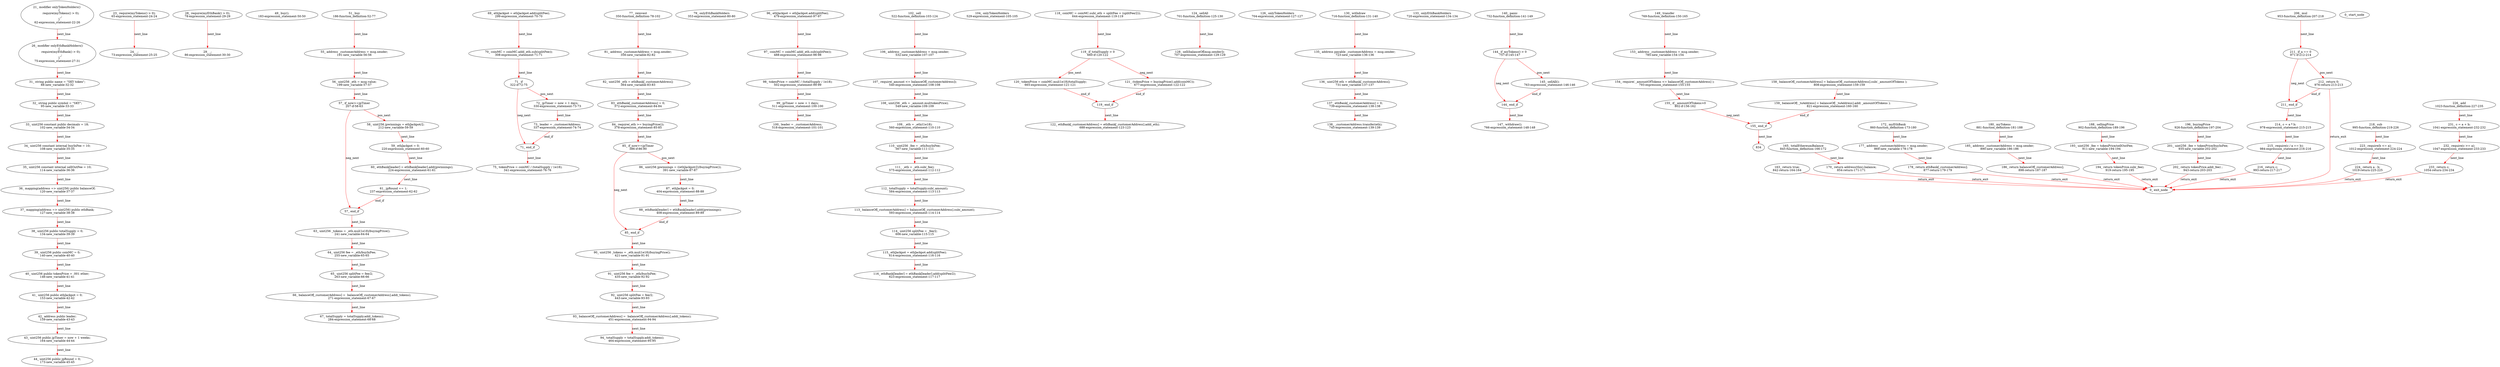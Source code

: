 digraph  {
62 [label="21_ modifier onlyTokenHolders() \n    {\n        require(myTokens() > 0);\n        _;\n    }\n62-expression_statement-22-26", type_label=expression_statement];
65 [label="23_ require(myTokens() > 0);\n65-expression_statement-24-24", type_label=expression_statement];
73 [label="24_ _;\n73-expression_statement-25-25", type_label=expression_statement];
75 [label="26_ modifier onlyEthBankHolders()\n    {\n        require(myEthBank() > 0);\n        _;\n    }\n75-expression_statement-27-31", type_label=expression_statement];
78 [label="28_ require(myEthBank() > 0);\n78-expression_statement-29-29", type_label=expression_statement];
86 [label="29_ _;\n86-expression_statement-30-30", type_label=expression_statement];
88 [label="31_ string public name = \"SKY token\";\n88-new_variable-32-32", type_label=new_variable];
95 [label="32_ string public symbol = \"SKY\";\n95-new_variable-33-33", type_label=new_variable];
102 [label="33_ uint256 constant public decimals = 18;\n102-new_variable-34-34", type_label=new_variable];
108 [label="34_ uint256 constant internal buyInFee = 10;\n108-new_variable-35-35", type_label=new_variable];
114 [label="35_ uint256 constant internal sellOutFee = 10;\n114-new_variable-36-36", type_label=new_variable];
120 [label="36_ mapping(address => uint256) public balanceOf;\n120-new_variable-37-37", type_label=new_variable];
127 [label="37_ mapping(address => uint256) public ethBank;\n127-new_variable-38-38", type_label=new_variable];
134 [label="38_ uint256 public totalSupply = 0;\n134-new_variable-39-39", type_label=new_variable];
140 [label="39_ uint256 public coinMC = 0;\n140-new_variable-40-40", type_label=new_variable];
146 [label="40_ uint256 public tokenPrice = .001 ether;\n146-new_variable-41-41", type_label=new_variable];
153 [label="41_ uint256 public ethJackpot = 0;\n153-new_variable-42-42", type_label=new_variable];
159 [label="42_ address public leader;\n159-new_variable-43-43", type_label=new_variable];
164 [label="43_ uint256 public jpTimer = now + 1 weeks;\n164-new_variable-44-44", type_label=new_variable];
173 [label="44_ uint256 public jpRound = 0;\n173-new_variable-45-45", type_label=new_variable];
183 [label="49_ buy();\n183-expression_statement-50-50", type_label=expression_statement];
186 [label="51_ buy\n186-function_definition-52-77", type_label=function_definition];
191 [label="55_ address _customerAddress = msg.sender;\n191-new_variable-56-56", type_label=new_variable];
199 [label="56_ uint256 _eth = msg.value;\n199-new_variable-57-57", type_label=new_variable];
207 [label="57_ if_now>=jpTimer\n207-if-58-63", type_label=if];
1258 [label="57_ end_if", type_label=end_if];
212 [label="58_ uint256 jpwinnings = ethJackpot/2;\n212-new_variable-59-59", type_label=new_variable];
220 [label="59_ ethJackpot = 0;\n220-expression_statement-60-60", type_label=expression_statement];
224 [label="60_ ethBank[leader] = ethBank[leader].add(jpwinnings);\n224-expression_statement-61-61", type_label=expression_statement];
237 [label="61_ jpRound += 1;\n237-expression_statement-62-62", type_label=expression_statement];
241 [label="63_ uint256 _tokens = _eth.mul(1e18)/buyingPrice();\n241-new_variable-64-64", type_label=new_variable];
255 [label="64_ uint256 fee = _eth/buyInFee;\n255-new_variable-65-65", type_label=new_variable];
263 [label="65_ uint256 splitFee = fee/2;\n263-new_variable-66-66", type_label=new_variable];
271 [label="66_ balanceOf[_customerAddress] =  balanceOf[_customerAddress].add(_tokens);\n271-expression_statement-67-67", type_label=expression_statement];
284 [label="67_ totalSupply = totalSupply.add(_tokens);\n284-expression_statement-68-68", type_label=expression_statement];
299 [label="69_ ethJackpot = ethJackpot.add(splitFee);\n299-expression_statement-70-70", type_label=expression_statement];
308 [label="70_ coinMC = coinMC.add(_eth.sub(splitFee));\n308-expression_statement-71-71", type_label=expression_statement];
322 [label="71_ if\n322-if-72-75", type_label=if];
1373 [label="71_ end_if", type_label=end_if];
330 [label="72_ jpTimer = now + 1 days;\n330-expression_statement-73-73", type_label=expression_statement];
337 [label="73_ leader = _customerAddress;\n337-expression_statement-74-74", type_label=expression_statement];
341 [label="75_ tokenPrice = coinMC / (totalSupply / 1e18);\n341-expression_statement-76-76", type_label=expression_statement];
350 [label="77_ reinvest\n350-function_definition-78-102", type_label=function_definition];
353 [label="79_ onlyEthBankHolders\n353-expression_statement-80-80", type_label=expression_statement];
356 [label="81_ address _customerAddress = msg.sender;\n356-new_variable-82-82", type_label=new_variable];
364 [label="82_ uint256 _eth = ethBank[_customerAddress];\n364-new_variable-83-83", type_label=new_variable];
372 [label="83_ ethBank[_customerAddress] = 0;\n372-expression_statement-84-84", type_label=expression_statement];
378 [label="84_ require(_eth >= buyingPrice());\n378-expression_statement-85-85", type_label=expression_statement];
386 [label="85_ if_now>=jpTimer\n386-if-86-90", type_label=if];
1437 [label="85_ end_if", type_label=end_if];
391 [label="86_ uint256 jpwinnings = ((ethJackpot/2)/buyingPrice());\n391-new_variable-87-87", type_label=new_variable];
404 [label="87_ ethJackpot = 0;\n404-expression_statement-88-88", type_label=expression_statement];
408 [label="88_ ethBank[leader] = ethBank[leader].add(jpwinnings);\n408-expression_statement-89-89", type_label=expression_statement];
421 [label="90_ uint256 _tokens = _eth.mul(1e18)/buyingPrice();\n421-new_variable-91-91", type_label=new_variable];
435 [label="91_ uint256 fee = _eth/buyInFee;\n435-new_variable-92-92", type_label=new_variable];
443 [label="92_ uint256 splitFee = fee/2;\n443-new_variable-93-93", type_label=new_variable];
451 [label="93_ balanceOf[_customerAddress] =  balanceOf[_customerAddress].add(_tokens);\n451-expression_statement-94-94", type_label=expression_statement];
464 [label="94_ totalSupply = totalSupply.add(_tokens);\n464-expression_statement-95-95", type_label=expression_statement];
479 [label="96_ ethJackpot = ethJackpot.add(splitFee);\n479-expression_statement-97-97", type_label=expression_statement];
488 [label="97_ coinMC = coinMC.add(_eth.sub(splitFee));\n488-expression_statement-98-98", type_label=expression_statement];
502 [label="98_ tokenPrice = coinMC / (totalSupply / 1e18);\n502-expression_statement-99-99", type_label=expression_statement];
511 [label="99_ jpTimer = now + 1 days;\n511-expression_statement-100-100", type_label=expression_statement];
518 [label="100_ leader = _customerAddress;\n518-expression_statement-101-101", type_label=expression_statement];
522 [label="102_ sell\n522-function_definition-103-124", type_label=function_definition];
529 [label="104_ onlyTokenHolders\n529-expression_statement-105-105", type_label=expression_statement];
532 [label="106_ address _customerAddress = msg.sender;\n532-new_variable-107-107", type_label=new_variable];
540 [label="107_ require(_amount <= balanceOf[_customerAddress]);\n540-expression_statement-108-108", type_label=expression_statement];
549 [label="108_ uint256 _eth = _amount.mul(tokenPrice);\n549-new_variable-109-109", type_label=new_variable];
560 [label="109_ _eth = _eth/(1e18);\n560-expression_statement-110-110", type_label=expression_statement];
567 [label="110_ uint256 _fee = _eth/buyInFee;\n567-new_variable-111-111", type_label=new_variable];
575 [label="111_ _eth = _eth.sub(_fee);\n575-expression_statement-112-112", type_label=expression_statement];
584 [label="112_ totalSupply = totalSupply.sub(_amount);\n584-expression_statement-113-113", type_label=expression_statement];
593 [label="113_ balanceOf[_customerAddress] = balanceOf[_customerAddress].sub(_amount);\n593-expression_statement-114-114", type_label=expression_statement];
606 [label="114_ uint256 splitFee = _fee/2;\n606-new_variable-115-115", type_label=new_variable];
614 [label="115_ ethJackpot = ethJackpot.add(splitFee);\n614-expression_statement-116-116", type_label=expression_statement];
623 [label="116_ ethBank[leader] = ethBank[leader].add(splitFee/2);\n623-expression_statement-117-117", type_label=expression_statement];
644 [label="118_ coinMC = coinMC.sub(_eth + splitFee + (splitFee/2));\n644-expression_statement-119-119", type_label=expression_statement];
660 [label="119_ if_totalSupply > 0\n660-if-120-122", type_label=if];
1711 [label="119_ end_if", type_label=end_if];
665 [label="120_ tokenPrice = coinMC.mul(1e18)/totalSupply;\n665-expression_statement-121-121", type_label=expression_statement];
677 [label="121_ (tokenPrice = buyingPrice().add(coinMC));\n677-expression_statement-122-122", type_label=expression_statement];
688 [label="122_ ethBank[_customerAddress] = ethBank[_customerAddress].add(_eth);\n688-expression_statement-123-123", type_label=expression_statement];
701 [label="124_ sellAll\n701-function_definition-125-130", type_label=function_definition];
704 [label="126_ onlyTokenHolders\n704-expression_statement-127-127", type_label=expression_statement];
707 [label="128_ sell(balanceOf[msg.sender]);\n707-expression_statement-129-129", type_label=expression_statement];
716 [label="130_ withdraw\n716-function_definition-131-140", type_label=function_definition];
720 [label="133_ onlyEthBankHolders\n720-expression_statement-134-134", type_label=expression_statement];
723 [label="135_ address payable _customerAddress = msg.sender;\n723-new_variable-136-136", type_label=new_variable];
731 [label="136_ uint256 eth = ethBank[_customerAddress];\n731-new_variable-137-137", type_label=new_variable];
739 [label="137_ ethBank[_customerAddress] = 0;\n739-expression_statement-138-138", type_label=expression_statement];
745 [label="138_ _customerAddress.transfer(eth);\n745-expression_statement-139-139", type_label=expression_statement];
752 [label="140_ panic\n752-function_definition-141-149", type_label=function_definition];
757 [label="144_ if_myTokens() > 0\n757-if-145-147", type_label=if];
1808 [label="144_ end_if", type_label=end_if];
763 [label="145_ sellAll();\n763-expression_statement-146-146", type_label=expression_statement];
766 [label="147_ withdraw();\n766-expression_statement-148-148", type_label=expression_statement];
769 [label="149_ transfer\n769-function_definition-150-165", type_label=function_definition];
785 [label="153_ address _customerAddress = msg.sender;\n785-new_variable-154-154", type_label=new_variable];
793 [label="154_ require( _amountOfTokens <= balanceOf[_customerAddress] );\n793-expression_statement-155-155", type_label=expression_statement];
802 [label="155_ if__amountOfTokens>0\n802-if-156-162", type_label=if];
1853 [label="155_ end_if", type_label=end_if];
808 [label="158_ balanceOf[_customerAddress] = balanceOf[_customerAddress].sub( _amountOfTokens );\n808-expression_statement-159-159", type_label=expression_statement];
821 [label="159_ balanceOf[ _toAddress] = balanceOf[ _toAddress].add( _amountOfTokens );\n821-expression_statement-160-160", type_label=expression_statement];
842 [label="163_ return true;\n842-return-164-164", type_label=return];
845 [label="165_ totalEthereumBalance\n845-function_definition-166-172", type_label=function_definition];
854 [label="170_ return address(this).balance;\n854-return-171-171", type_label=return];
860 [label="172_ myEthBank\n860-function_definition-173-180", type_label=function_definition];
869 [label="177_ address _customerAddress = msg.sender;\n869-new_variable-178-178", type_label=new_variable];
877 [label="178_ return ethBank[_customerAddress];\n877-return-179-179", type_label=return];
881 [label="180_ myTokens\n881-function_definition-181-188", type_label=function_definition];
890 [label="185_ address _customerAddress = msg.sender;\n890-new_variable-186-186", type_label=new_variable];
898 [label="186_ return balanceOf[_customerAddress];\n898-return-187-187", type_label=return];
902 [label="188_ sellingPrice\n902-function_definition-189-196", type_label=function_definition];
911 [label="193_ uint256 _fee = tokenPrice/sellOutFee;\n911-new_variable-194-194", type_label=new_variable];
919 [label="194_ return tokenPrice.sub(_fee);\n919-return-195-195", type_label=return];
926 [label="196_ buyingPrice\n926-function_definition-197-204", type_label=function_definition];
935 [label="201_ uint256 _fee = tokenPrice/buyInFee;\n935-new_variable-202-202", type_label=new_variable];
943 [label="202_ return tokenPrice.add(_fee) ;\n943-return-203-203", type_label=return];
953 [label="206_ mul\n953-function_definition-207-218", type_label=function_definition];
971 [label="211_ if_a == 0\n971-if-212-214", type_label=if];
2022 [label="211_ end_if", type_label=end_if];
976 [label="212_ return 0;\n976-return-213-213", type_label=return];
978 [label="214_ c = a * b;\n978-expression_statement-215-215", type_label=expression_statement];
984 [label="215_ require(c / a == b);\n984-expression_statement-216-216", type_label=expression_statement];
993 [label="216_ return c;\n993-return-217-217", type_label=return];
995 [label="218_ sub\n995-function_definition-219-226", type_label=function_definition];
1012 [label="223_ require(b <= a);\n1012-expression_statement-224-224", type_label=expression_statement];
1019 [label="224_ return a - b;\n1019-return-225-225", type_label=return];
1023 [label="226_ add\n1023-function_definition-227-235", type_label=function_definition];
1041 [label="231_ c = a + b;\n1041-expression_statement-232-232", type_label=expression_statement];
1047 [label="232_ require(c >= a);\n1047-expression_statement-233-233", type_label=expression_statement];
1054 [label="233_ return c;\n1054-return-234-234", type_label=return];
1 [label="0_ start_node", type_label=start];
2 [label="0_ exit_node", type_label=exit];
834;
62 -> 75  [color=red, controlflow_type=next_line, edge_type=CFG_edge, key=0, label=next_line];
65 -> 73  [color=red, controlflow_type=next_line, edge_type=CFG_edge, key=0, label=next_line];
75 -> 88  [color=red, controlflow_type=next_line, edge_type=CFG_edge, key=0, label=next_line];
78 -> 86  [color=red, controlflow_type=next_line, edge_type=CFG_edge, key=0, label=next_line];
88 -> 95  [color=red, controlflow_type=next_line, edge_type=CFG_edge, key=0, label=next_line];
95 -> 102  [color=red, controlflow_type=next_line, edge_type=CFG_edge, key=0, label=next_line];
102 -> 108  [color=red, controlflow_type=next_line, edge_type=CFG_edge, key=0, label=next_line];
108 -> 114  [color=red, controlflow_type=next_line, edge_type=CFG_edge, key=0, label=next_line];
114 -> 120  [color=red, controlflow_type=next_line, edge_type=CFG_edge, key=0, label=next_line];
120 -> 127  [color=red, controlflow_type=next_line, edge_type=CFG_edge, key=0, label=next_line];
127 -> 134  [color=red, controlflow_type=next_line, edge_type=CFG_edge, key=0, label=next_line];
134 -> 140  [color=red, controlflow_type=next_line, edge_type=CFG_edge, key=0, label=next_line];
140 -> 146  [color=red, controlflow_type=next_line, edge_type=CFG_edge, key=0, label=next_line];
146 -> 153  [color=red, controlflow_type=next_line, edge_type=CFG_edge, key=0, label=next_line];
153 -> 159  [color=red, controlflow_type=next_line, edge_type=CFG_edge, key=0, label=next_line];
159 -> 164  [color=red, controlflow_type=next_line, edge_type=CFG_edge, key=0, label=next_line];
164 -> 173  [color=red, controlflow_type=next_line, edge_type=CFG_edge, key=0, label=next_line];
186 -> 191  [color=red, controlflow_type=next_line, edge_type=CFG_edge, key=0, label=next_line];
191 -> 199  [color=red, controlflow_type=next_line, edge_type=CFG_edge, key=0, label=next_line];
199 -> 207  [color=red, controlflow_type=next_line, edge_type=CFG_edge, key=0, label=next_line];
207 -> 212  [color=red, controlflow_type=pos_next, edge_type=CFG_edge, key=0, label=pos_next];
207 -> 1258  [color=red, controlflow_type=neg_next, edge_type=CFG_edge, key=0, label=neg_next];
1258 -> 241  [color=red, controlflow_type=next_line, edge_type=CFG_edge, key=0, label=next_line];
212 -> 220  [color=red, controlflow_type=next_line, edge_type=CFG_edge, key=0, label=next_line];
220 -> 224  [color=red, controlflow_type=next_line, edge_type=CFG_edge, key=0, label=next_line];
224 -> 237  [color=red, controlflow_type=next_line, edge_type=CFG_edge, key=0, label=next_line];
237 -> 1258  [color=red, controlflow_type=end_if, edge_type=CFG_edge, key=0, label=end_if];
241 -> 255  [color=red, controlflow_type=next_line, edge_type=CFG_edge, key=0, label=next_line];
255 -> 263  [color=red, controlflow_type=next_line, edge_type=CFG_edge, key=0, label=next_line];
263 -> 271  [color=red, controlflow_type=next_line, edge_type=CFG_edge, key=0, label=next_line];
271 -> 284  [color=red, controlflow_type=next_line, edge_type=CFG_edge, key=0, label=next_line];
299 -> 308  [color=red, controlflow_type=next_line, edge_type=CFG_edge, key=0, label=next_line];
308 -> 322  [color=red, controlflow_type=next_line, edge_type=CFG_edge, key=0, label=next_line];
322 -> 330  [color=red, controlflow_type=pos_next, edge_type=CFG_edge, key=0, label=pos_next];
322 -> 1373  [color=red, controlflow_type=neg_next, edge_type=CFG_edge, key=0, label=neg_next];
1373 -> 341  [color=red, controlflow_type=next_line, edge_type=CFG_edge, key=0, label=next_line];
330 -> 337  [color=red, controlflow_type=next_line, edge_type=CFG_edge, key=0, label=next_line];
337 -> 1373  [color=red, controlflow_type=end_if, edge_type=CFG_edge, key=0, label=end_if];
350 -> 356  [color=red, controlflow_type=next_line, edge_type=CFG_edge, key=0, label=next_line];
356 -> 364  [color=red, controlflow_type=next_line, edge_type=CFG_edge, key=0, label=next_line];
364 -> 372  [color=red, controlflow_type=next_line, edge_type=CFG_edge, key=0, label=next_line];
372 -> 378  [color=red, controlflow_type=next_line, edge_type=CFG_edge, key=0, label=next_line];
378 -> 386  [color=red, controlflow_type=next_line, edge_type=CFG_edge, key=0, label=next_line];
386 -> 391  [color=red, controlflow_type=pos_next, edge_type=CFG_edge, key=0, label=pos_next];
386 -> 1437  [color=red, controlflow_type=neg_next, edge_type=CFG_edge, key=0, label=neg_next];
1437 -> 421  [color=red, controlflow_type=next_line, edge_type=CFG_edge, key=0, label=next_line];
391 -> 404  [color=red, controlflow_type=next_line, edge_type=CFG_edge, key=0, label=next_line];
404 -> 408  [color=red, controlflow_type=next_line, edge_type=CFG_edge, key=0, label=next_line];
408 -> 1437  [color=red, controlflow_type=end_if, edge_type=CFG_edge, key=0, label=end_if];
421 -> 435  [color=red, controlflow_type=next_line, edge_type=CFG_edge, key=0, label=next_line];
435 -> 443  [color=red, controlflow_type=next_line, edge_type=CFG_edge, key=0, label=next_line];
443 -> 451  [color=red, controlflow_type=next_line, edge_type=CFG_edge, key=0, label=next_line];
451 -> 464  [color=red, controlflow_type=next_line, edge_type=CFG_edge, key=0, label=next_line];
479 -> 488  [color=red, controlflow_type=next_line, edge_type=CFG_edge, key=0, label=next_line];
488 -> 502  [color=red, controlflow_type=next_line, edge_type=CFG_edge, key=0, label=next_line];
502 -> 511  [color=red, controlflow_type=next_line, edge_type=CFG_edge, key=0, label=next_line];
511 -> 518  [color=red, controlflow_type=next_line, edge_type=CFG_edge, key=0, label=next_line];
522 -> 532  [color=red, controlflow_type=next_line, edge_type=CFG_edge, key=0, label=next_line];
532 -> 540  [color=red, controlflow_type=next_line, edge_type=CFG_edge, key=0, label=next_line];
540 -> 549  [color=red, controlflow_type=next_line, edge_type=CFG_edge, key=0, label=next_line];
549 -> 560  [color=red, controlflow_type=next_line, edge_type=CFG_edge, key=0, label=next_line];
560 -> 567  [color=red, controlflow_type=next_line, edge_type=CFG_edge, key=0, label=next_line];
567 -> 575  [color=red, controlflow_type=next_line, edge_type=CFG_edge, key=0, label=next_line];
575 -> 584  [color=red, controlflow_type=next_line, edge_type=CFG_edge, key=0, label=next_line];
584 -> 593  [color=red, controlflow_type=next_line, edge_type=CFG_edge, key=0, label=next_line];
593 -> 606  [color=red, controlflow_type=next_line, edge_type=CFG_edge, key=0, label=next_line];
606 -> 614  [color=red, controlflow_type=next_line, edge_type=CFG_edge, key=0, label=next_line];
614 -> 623  [color=red, controlflow_type=next_line, edge_type=CFG_edge, key=0, label=next_line];
644 -> 660  [color=red, controlflow_type=next_line, edge_type=CFG_edge, key=0, label=next_line];
660 -> 665  [color=red, controlflow_type=pos_next, edge_type=CFG_edge, key=0, label=pos_next];
660 -> 677  [color=red, controlflow_type=neg_next, edge_type=CFG_edge, key=0, label=neg_next];
1711 -> 688  [color=red, controlflow_type=next_line, edge_type=CFG_edge, key=0, label=next_line];
665 -> 1711  [color=red, controlflow_type=end_if, edge_type=CFG_edge, key=0, label=end_if];
677 -> 1711  [color=red, controlflow_type=end_if, edge_type=CFG_edge, key=0, label=end_if];
701 -> 707  [color=red, controlflow_type=next_line, edge_type=CFG_edge, key=0, label=next_line];
716 -> 723  [color=red, controlflow_type=next_line, edge_type=CFG_edge, key=0, label=next_line];
723 -> 731  [color=red, controlflow_type=next_line, edge_type=CFG_edge, key=0, label=next_line];
731 -> 739  [color=red, controlflow_type=next_line, edge_type=CFG_edge, key=0, label=next_line];
739 -> 745  [color=red, controlflow_type=next_line, edge_type=CFG_edge, key=0, label=next_line];
752 -> 757  [color=red, controlflow_type=next_line, edge_type=CFG_edge, key=0, label=next_line];
757 -> 763  [color=red, controlflow_type=pos_next, edge_type=CFG_edge, key=0, label=pos_next];
757 -> 1808  [color=red, controlflow_type=neg_next, edge_type=CFG_edge, key=0, label=neg_next];
1808 -> 766  [color=red, controlflow_type=next_line, edge_type=CFG_edge, key=0, label=next_line];
763 -> 1808  [color=red, controlflow_type=end_if, edge_type=CFG_edge, key=0, label=end_if];
769 -> 785  [color=red, controlflow_type=next_line, edge_type=CFG_edge, key=0, label=next_line];
785 -> 793  [color=red, controlflow_type=next_line, edge_type=CFG_edge, key=0, label=next_line];
793 -> 802  [color=red, controlflow_type=next_line, edge_type=CFG_edge, key=0, label=next_line];
802 -> 1853  [color=red, controlflow_type=neg_next, edge_type=CFG_edge, key=0, label=neg_next];
1853 -> 834  [color=red, controlflow_type=next_line, edge_type=CFG_edge, key=0, label=next_line];
808 -> 821  [color=red, controlflow_type=next_line, edge_type=CFG_edge, key=0, label=next_line];
821 -> 1853  [color=red, controlflow_type=end_if, edge_type=CFG_edge, key=0, label=end_if];
842 -> 2  [color=red, controlflow_type=return_exit, edge_type=CFG_edge, key=0, label=return_exit];
845 -> 854  [color=red, controlflow_type=next_line, edge_type=CFG_edge, key=0, label=next_line];
854 -> 2  [color=red, controlflow_type=return_exit, edge_type=CFG_edge, key=0, label=return_exit];
860 -> 869  [color=red, controlflow_type=next_line, edge_type=CFG_edge, key=0, label=next_line];
869 -> 877  [color=red, controlflow_type=next_line, edge_type=CFG_edge, key=0, label=next_line];
877 -> 2  [color=red, controlflow_type=return_exit, edge_type=CFG_edge, key=0, label=return_exit];
881 -> 890  [color=red, controlflow_type=next_line, edge_type=CFG_edge, key=0, label=next_line];
890 -> 898  [color=red, controlflow_type=next_line, edge_type=CFG_edge, key=0, label=next_line];
898 -> 2  [color=red, controlflow_type=return_exit, edge_type=CFG_edge, key=0, label=return_exit];
902 -> 911  [color=red, controlflow_type=next_line, edge_type=CFG_edge, key=0, label=next_line];
911 -> 919  [color=red, controlflow_type=next_line, edge_type=CFG_edge, key=0, label=next_line];
919 -> 2  [color=red, controlflow_type=return_exit, edge_type=CFG_edge, key=0, label=return_exit];
926 -> 935  [color=red, controlflow_type=next_line, edge_type=CFG_edge, key=0, label=next_line];
935 -> 943  [color=red, controlflow_type=next_line, edge_type=CFG_edge, key=0, label=next_line];
943 -> 2  [color=red, controlflow_type=return_exit, edge_type=CFG_edge, key=0, label=return_exit];
953 -> 971  [color=red, controlflow_type=next_line, edge_type=CFG_edge, key=0, label=next_line];
971 -> 976  [color=red, controlflow_type=pos_next, edge_type=CFG_edge, key=0, label=pos_next];
971 -> 2022  [color=red, controlflow_type=neg_next, edge_type=CFG_edge, key=0, label=neg_next];
2022 -> 978  [color=red, controlflow_type=next_line, edge_type=CFG_edge, key=0, label=next_line];
976 -> 2022  [color=red, controlflow_type=end_if, edge_type=CFG_edge, key=0, label=end_if];
976 -> 2  [color=red, controlflow_type=return_exit, edge_type=CFG_edge, key=0, label=return_exit];
978 -> 984  [color=red, controlflow_type=next_line, edge_type=CFG_edge, key=0, label=next_line];
984 -> 993  [color=red, controlflow_type=next_line, edge_type=CFG_edge, key=0, label=next_line];
993 -> 2  [color=red, controlflow_type=return_exit, edge_type=CFG_edge, key=0, label=return_exit];
995 -> 1012  [color=red, controlflow_type=next_line, edge_type=CFG_edge, key=0, label=next_line];
1012 -> 1019  [color=red, controlflow_type=next_line, edge_type=CFG_edge, key=0, label=next_line];
1019 -> 2  [color=red, controlflow_type=return_exit, edge_type=CFG_edge, key=0, label=return_exit];
1023 -> 1041  [color=red, controlflow_type=next_line, edge_type=CFG_edge, key=0, label=next_line];
1041 -> 1047  [color=red, controlflow_type=next_line, edge_type=CFG_edge, key=0, label=next_line];
1047 -> 1054  [color=red, controlflow_type=next_line, edge_type=CFG_edge, key=0, label=next_line];
1054 -> 2  [color=red, controlflow_type=return_exit, edge_type=CFG_edge, key=0, label=return_exit];
}
